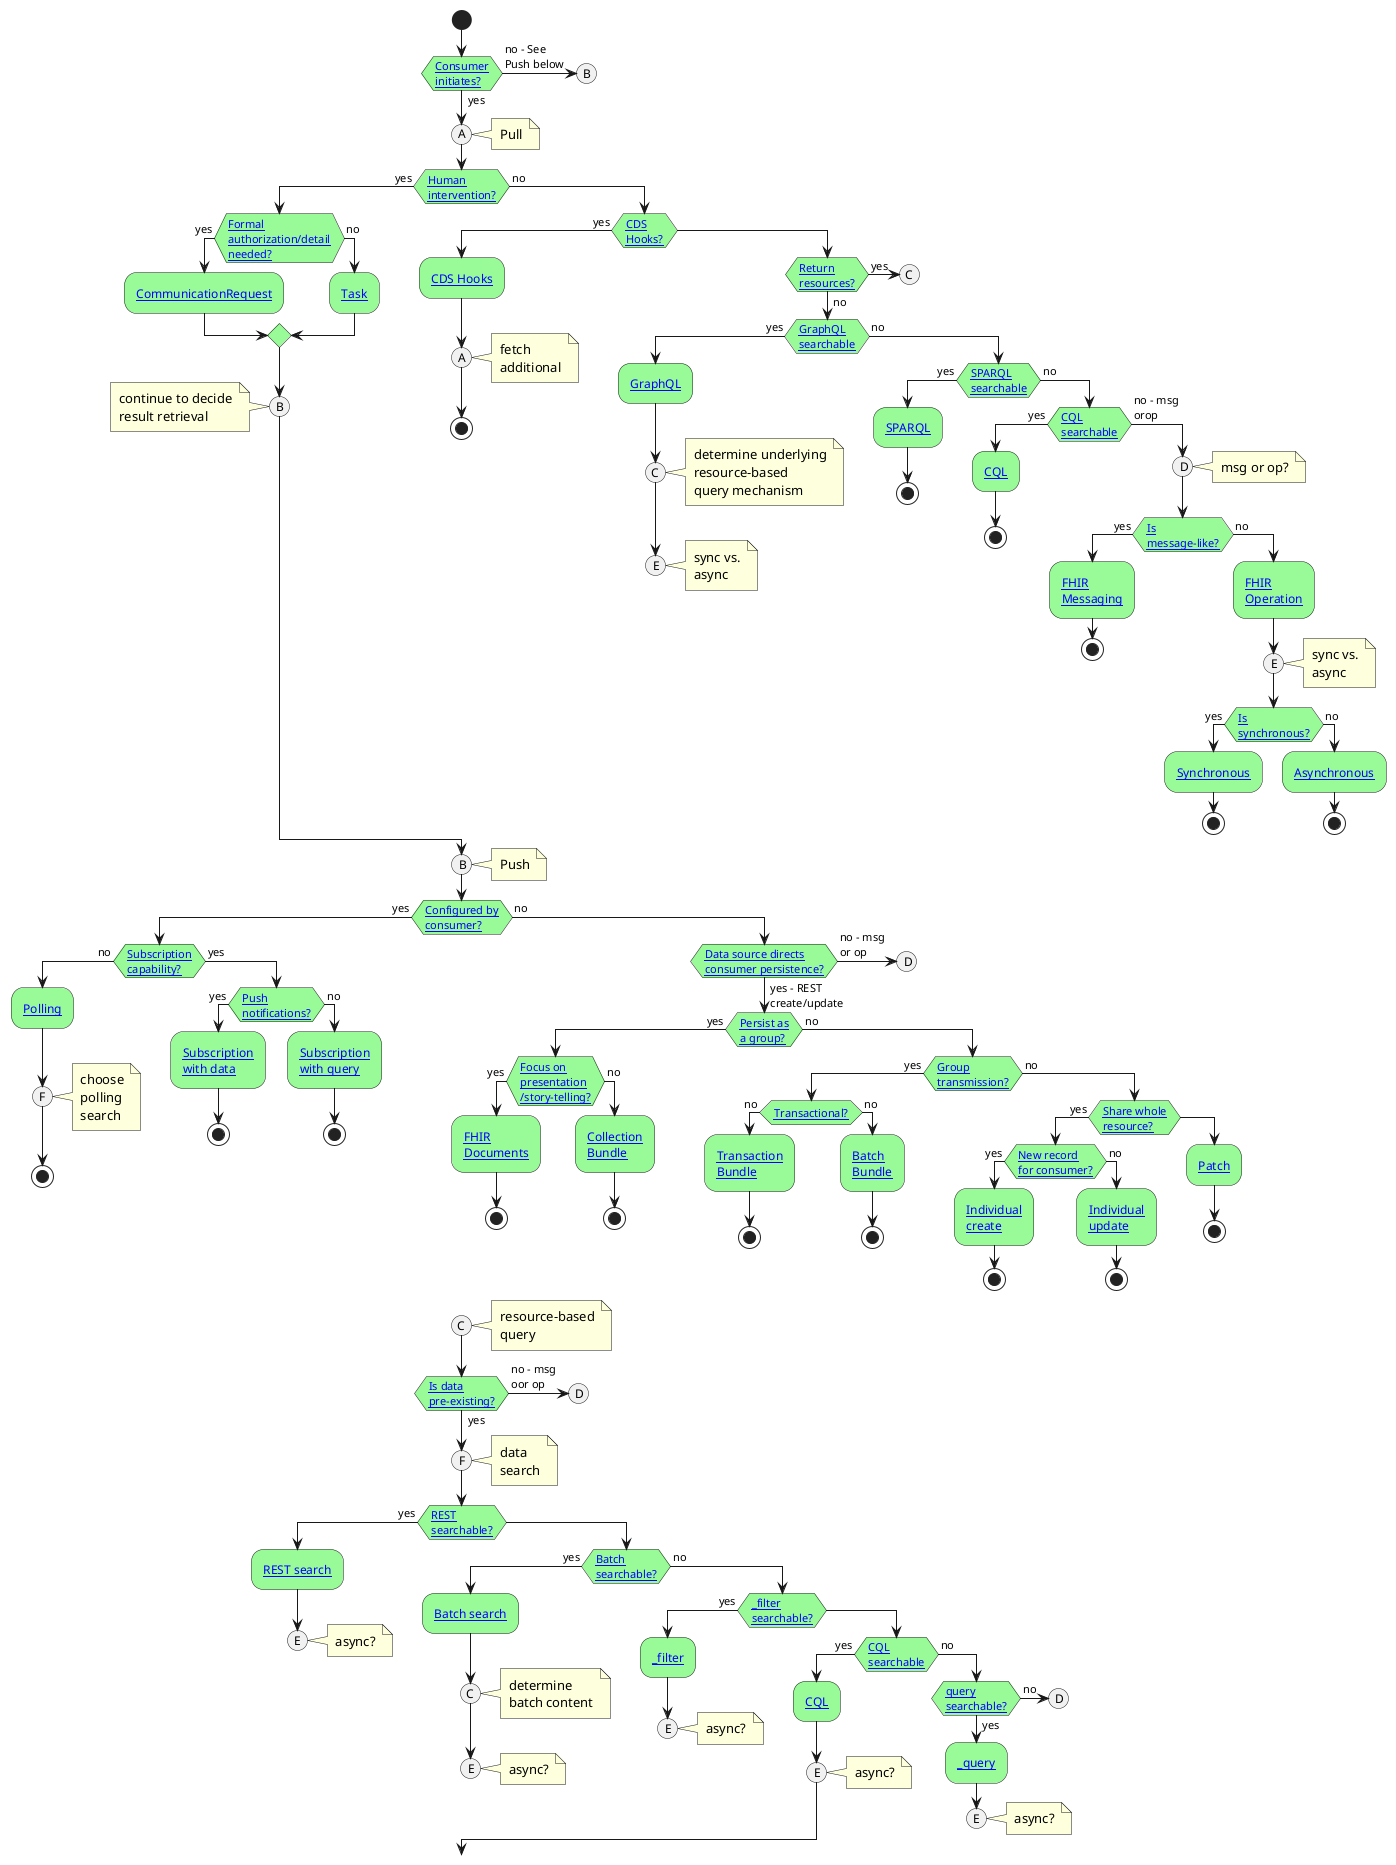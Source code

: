 @startuml
skinparam padding 2
skinparam activityBackgroundColor palegreen

start
if ([[#pull Consumer\ninitiates?]]) then (yes)
  (A)
  note right:Pull
  if ([[#human Human\nintervention?]]) then (yes)
    if ([[#formal Formal\nauthorization/detail\nneeded?]]) then (yes)
      :[[exchanging-request.html#request CommunicationRequest]];
    else (no)
      :[[exchanging-request.html#task Task]];
    endif
    (B)
    note
      continue to decide
      result retrieval
    end note
  else (no)
    if ([[#hooks CDS\nHooks?]]) then (yes)
      :[[https://cds-hooks.hl7.org CDS Hooks]];
	  (A)
	  note right:fetch\nadditional
	  stop
    else
      if ([[#resources Return\nresources?]]) then (yes)
        (C)
      else (no)
        if ([[#graphql GraphQL\nsearchable]]) then (yes)
          :[[exchanging-search.html#graphql GraphQL]];
          (C)
          note right:determine underlying\nresource-based\nquery mechanism
          (E)
          note right:sync vs.\nasync
          detach
        else (no)
          if ([[#sparql SPARQL\nsearchable]]) then (yes)
            :[[exchanging-search.html#sparql SPARQL]];
            stop
          else (no)
            if ([[#cql CQL\nsearchable]]) then (yes)
              :[[exchanging-search.html#cql CQL]];
              stop
			else (no - msg\norop)
              (D)
              note right:msg or op?
              if ([[#message Is\nmessage-like?]]) then (yes)
                :[[exchanging-messaging.html FHIR\nMessaging]];
                stop
              else (no)
                :[[exchanging-operation.html FHIR\nOperation]];
                (E)
                note right:sync vs.\nasync
                if ([[#synchronous Is\nsynchronous?]]) then (yes)
                  :[[exchanging-search.html#sync Synchronous]];
                  stop
                else (no)
                  :[[exchanging-search.html#async Asynchronous]];
                  stop
                endif
              endif
            endif
          endif
        endif
      endif
    endif
  endif
else (no - See\nPush below)
  (B)
endif
(B)
note right:Push
  if ([[#configured Configured by\nconsumer?]]) then (yes)
    if ([[#subscription Subscription\ncapability?]]) then (no)
      :[[exchanging-polling.html Polling]];
	  (F)
	  note right:choose\npolling\nsearch
      stop
    else (yes)
      if ([[#subscription-push Push\nnotifications?]]) then (yes)
        :[[exchanging-subscription.html#push Subscription\nwith data]];
        stop
      else (no)
        :[[exchanging-subscription.html#pull Subscription\nwith query]];
        stop
      endif
    endif
  else (no)
    if ([[#source-persist Data source directs\nconsumer persistence?]]) then (yes - REST\ncreate/update)
      if ([[#group-store Persist as\na group?]]) then (yes)
        if ([[#story Focus on\npresentation\n/story-telling?]]) then (yes)
          :[[exchanging-rest.html#document FHIR\nDocuments]];
          stop
        else (no)
          :[[exchanging-rest.html#collection Collection\nBundle]];
          stop
        endif
      else (no)
        if ([[#group-transmit Group\ntransmission?]]) then (yes)
          if ([[#transaction Transactional?]]) then (no)
            :[[exchanging-rest.html#transaction Transaction\nBundle]];
            stop
          else (no)
            :[[exchanging-rest.html#batch Batch\nBundle]];
            stop
          endif
        else (no)
		  if ([[#resources Share whole\nresource?]]) then (yes)
		    if ([[#rest New record\nfor consumer?]]) then (yes)
              :[[exchanging-rest.html#create Individual\ncreate]];
              stop
			else (no)
              :[[exchanging-rest.html#update Individual\nupdate]];
              stop
			endif
          else
            :[[exchanging-rest.html#patch Patch]];
            stop
          endif
        endif
      endif
    else (no - msg\nor op)
      (D)
      detach
    endif
  endif
(C)
note right:resource-based\nquery
  if ([[#pre-exists Is data\npre-existing?]]) then (yes)
    (F)
	note right:data\nsearch
    if ([[#rest-search REST\nsearchable?]]) then (yes)
      :[[exchanging-search.html#search REST search]];
      (E)
      note right:async?
	  detach
    else
      if ([[#search-batch Batch\nsearchable?]]) then (yes)
        :[[exchanging-search.html#batch Batch search]];
        (C)
        note right:determine\nbatch content
        (E)
        note right:async?
        detach
      else (no)
        if ([[#filter _filter\nsearchable?]]) then (yes)
          :[[exchanging-search.html#filter _filter]];
          (E)
          note right:async?
          detach
        else
          if ([[#cql CQL\nsearchable]]) then (yes)
            :[[exchanging-search.html#cql CQL]];
            (E)
            note right:async?
          else (no)
            if ([[#query query\nsearchable?]]) then (yes)
              :[[exchanging-search.html#query _query]];
              (E)
              note right:async?
              detach
            else (no)
              (D)
              detach
            endif
          endif
        endif
      endif
    endif
  else (no - msg\noor op)
    (D)
  endif
  
@enduml